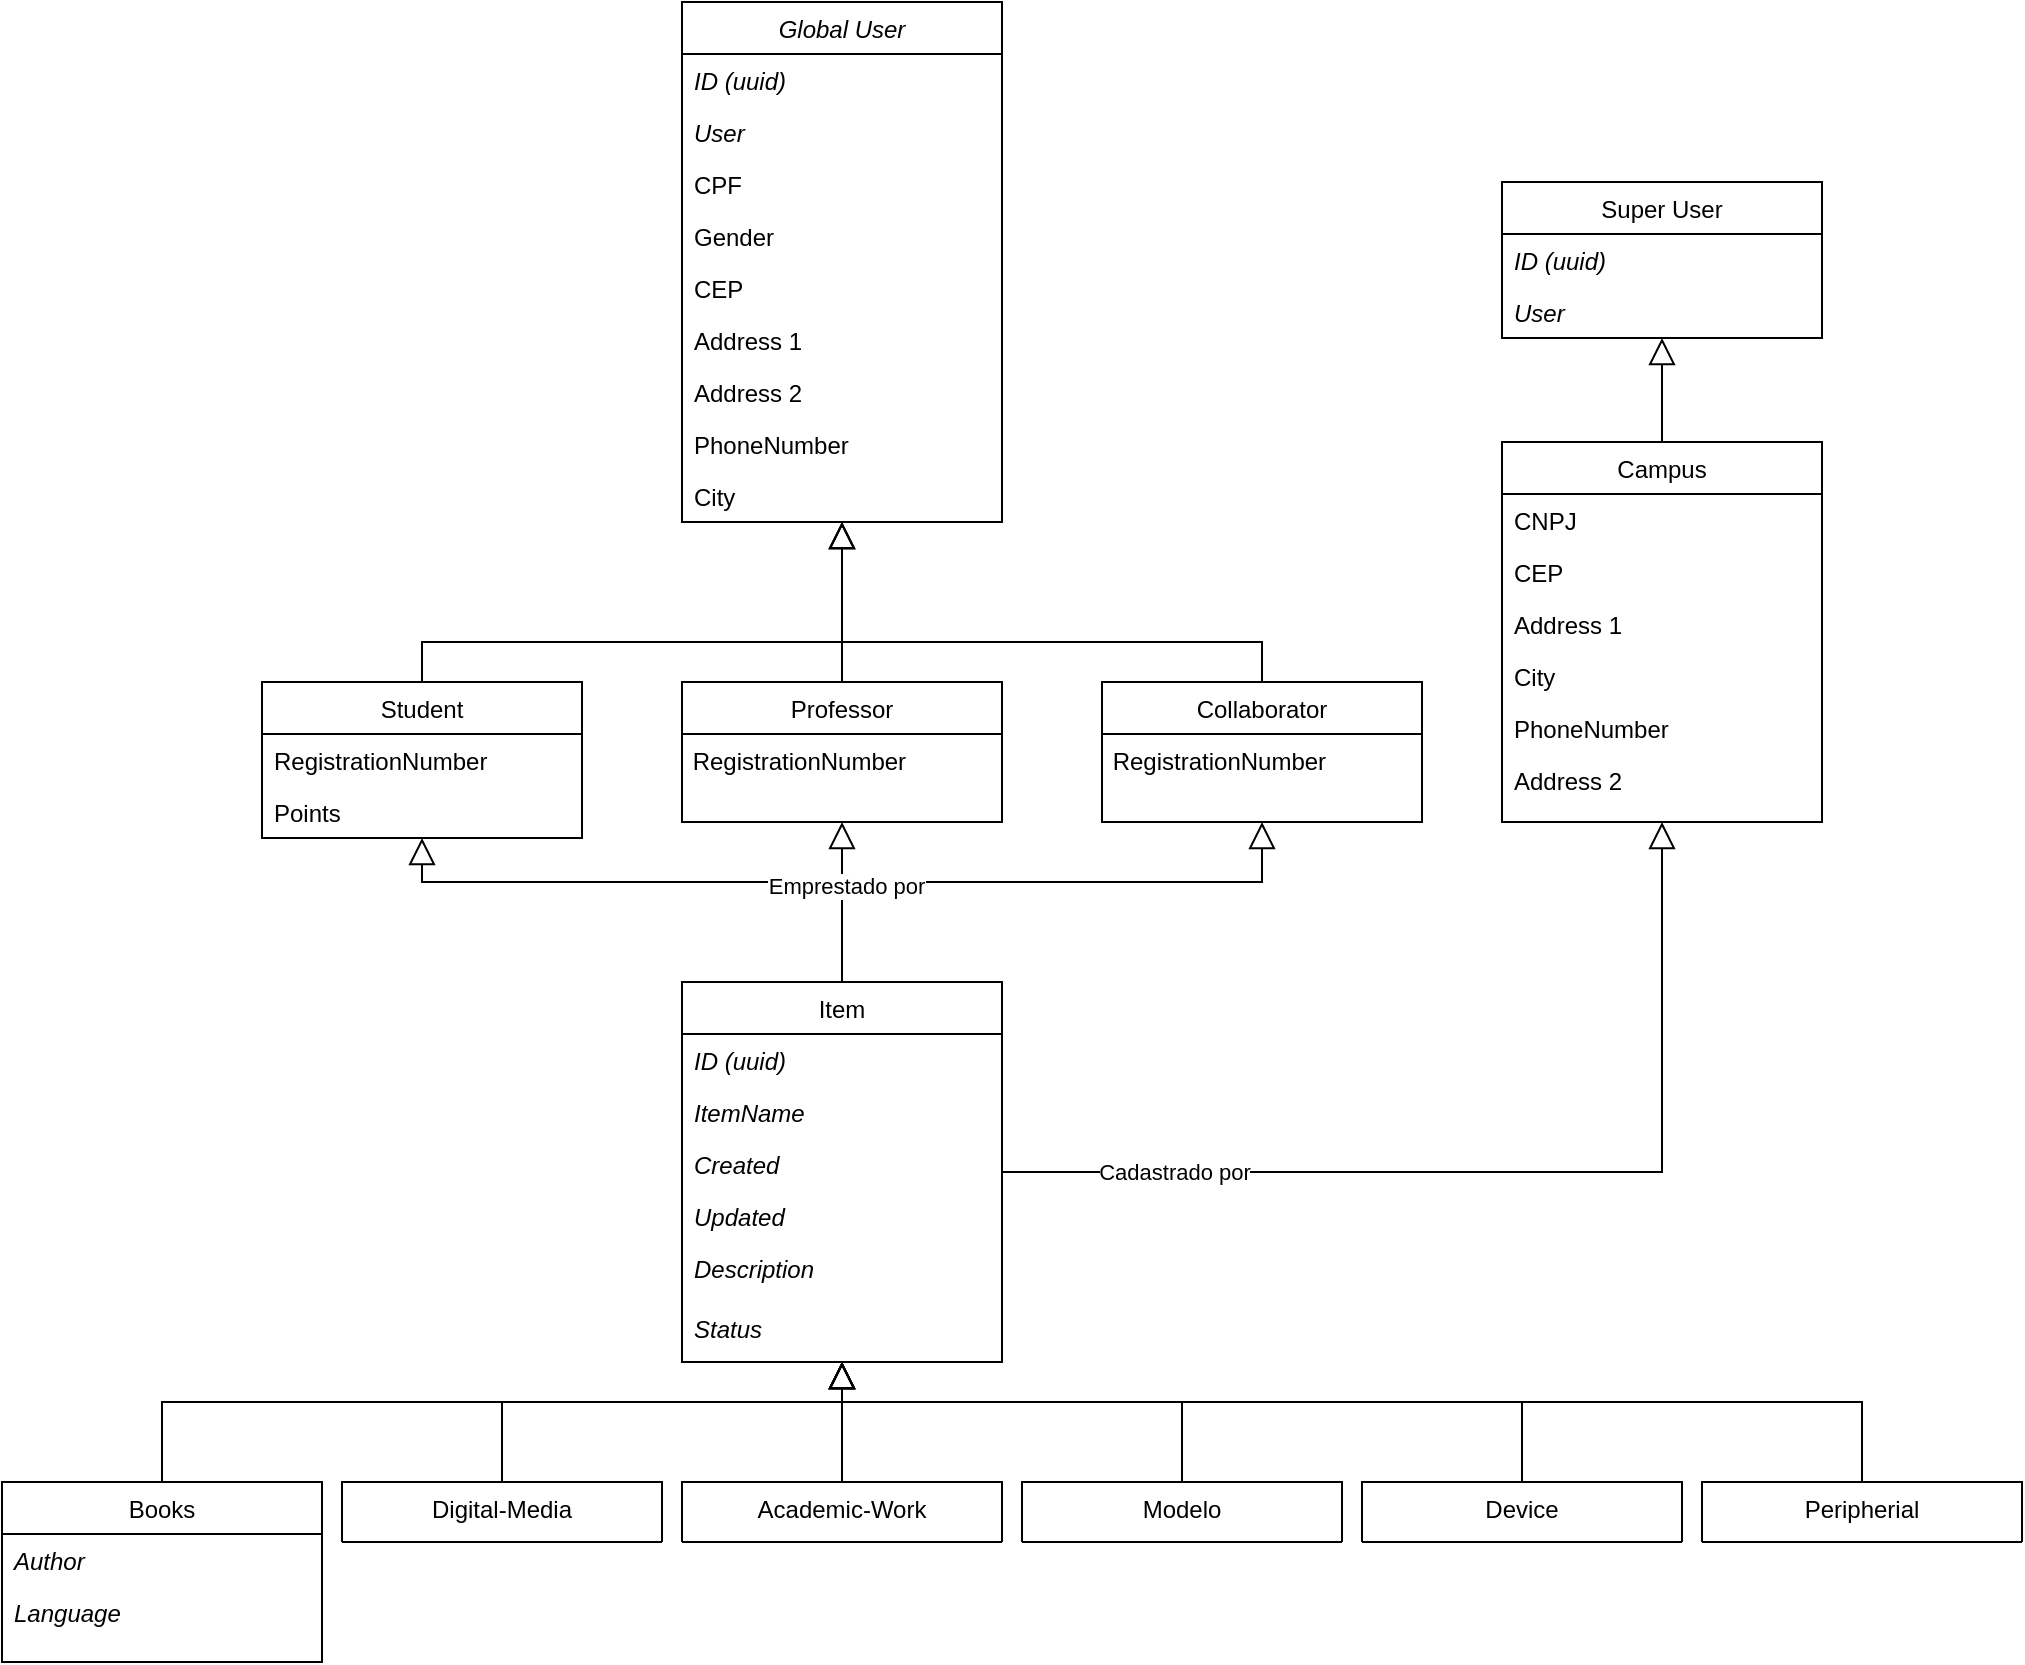 <mxfile version="15.8.3" type="github"><diagram id="C5RBs43oDa-KdzZeNtuy" name="Page-1"><mxGraphModel dx="2274" dy="780" grid="1" gridSize="10" guides="1" tooltips="1" connect="1" arrows="1" fold="1" page="1" pageScale="1" pageWidth="827" pageHeight="1169" math="0" shadow="0"><root><mxCell id="WIyWlLk6GJQsqaUBKTNV-0"/><mxCell id="WIyWlLk6GJQsqaUBKTNV-1" parent="WIyWlLk6GJQsqaUBKTNV-0"/><mxCell id="zkfFHV4jXpPFQw0GAbJ--0" value="Global User" style="swimlane;fontStyle=2;align=center;verticalAlign=top;childLayout=stackLayout;horizontal=1;startSize=26;horizontalStack=0;resizeParent=1;resizeLast=0;collapsible=1;marginBottom=0;rounded=0;shadow=0;strokeWidth=1;" parent="WIyWlLk6GJQsqaUBKTNV-1" vertex="1"><mxGeometry x="110" y="20" width="160" height="260" as="geometry"><mxRectangle x="230" y="140" width="160" height="26" as="alternateBounds"/></mxGeometry></mxCell><mxCell id="zkfFHV4jXpPFQw0GAbJ--1" value="ID (uuid)" style="text;align=left;verticalAlign=top;spacingLeft=4;spacingRight=4;overflow=hidden;rotatable=0;points=[[0,0.5],[1,0.5]];portConstraint=eastwest;fontStyle=2" parent="zkfFHV4jXpPFQw0GAbJ--0" vertex="1"><mxGeometry y="26" width="160" height="26" as="geometry"/></mxCell><mxCell id="OhcLIuuRTvY7BkWApT06-51" value="User" style="text;align=left;verticalAlign=top;spacingLeft=4;spacingRight=4;overflow=hidden;rotatable=0;points=[[0,0.5],[1,0.5]];portConstraint=eastwest;fontStyle=2" vertex="1" parent="zkfFHV4jXpPFQw0GAbJ--0"><mxGeometry y="52" width="160" height="26" as="geometry"/></mxCell><mxCell id="zkfFHV4jXpPFQw0GAbJ--2" value="CPF" style="text;align=left;verticalAlign=top;spacingLeft=4;spacingRight=4;overflow=hidden;rotatable=0;points=[[0,0.5],[1,0.5]];portConstraint=eastwest;rounded=0;shadow=0;html=0;" parent="zkfFHV4jXpPFQw0GAbJ--0" vertex="1"><mxGeometry y="78" width="160" height="26" as="geometry"/></mxCell><mxCell id="zkfFHV4jXpPFQw0GAbJ--3" value="Gender" style="text;align=left;verticalAlign=top;spacingLeft=4;spacingRight=4;overflow=hidden;rotatable=0;points=[[0,0.5],[1,0.5]];portConstraint=eastwest;rounded=0;shadow=0;html=0;" parent="zkfFHV4jXpPFQw0GAbJ--0" vertex="1"><mxGeometry y="104" width="160" height="26" as="geometry"/></mxCell><mxCell id="OhcLIuuRTvY7BkWApT06-46" value="CEP" style="text;align=left;verticalAlign=top;spacingLeft=4;spacingRight=4;overflow=hidden;rotatable=0;points=[[0,0.5],[1,0.5]];portConstraint=eastwest;rounded=0;shadow=0;html=0;" vertex="1" parent="zkfFHV4jXpPFQw0GAbJ--0"><mxGeometry y="130" width="160" height="26" as="geometry"/></mxCell><mxCell id="OhcLIuuRTvY7BkWApT06-44" value="Address 1" style="text;align=left;verticalAlign=top;spacingLeft=4;spacingRight=4;overflow=hidden;rotatable=0;points=[[0,0.5],[1,0.5]];portConstraint=eastwest;rounded=0;shadow=0;html=0;" vertex="1" parent="zkfFHV4jXpPFQw0GAbJ--0"><mxGeometry y="156" width="160" height="26" as="geometry"/></mxCell><mxCell id="OhcLIuuRTvY7BkWApT06-45" value="Address 2" style="text;align=left;verticalAlign=top;spacingLeft=4;spacingRight=4;overflow=hidden;rotatable=0;points=[[0,0.5],[1,0.5]];portConstraint=eastwest;rounded=0;shadow=0;html=0;" vertex="1" parent="zkfFHV4jXpPFQw0GAbJ--0"><mxGeometry y="182" width="160" height="26" as="geometry"/></mxCell><mxCell id="OhcLIuuRTvY7BkWApT06-42" value="PhoneNumber" style="text;align=left;verticalAlign=top;spacingLeft=4;spacingRight=4;overflow=hidden;rotatable=0;points=[[0,0.5],[1,0.5]];portConstraint=eastwest;rounded=0;shadow=0;html=0;" vertex="1" parent="zkfFHV4jXpPFQw0GAbJ--0"><mxGeometry y="208" width="160" height="26" as="geometry"/></mxCell><mxCell id="OhcLIuuRTvY7BkWApT06-47" value="City" style="text;align=left;verticalAlign=top;spacingLeft=4;spacingRight=4;overflow=hidden;rotatable=0;points=[[0,0.5],[1,0.5]];portConstraint=eastwest;rounded=0;shadow=0;html=0;" vertex="1" parent="zkfFHV4jXpPFQw0GAbJ--0"><mxGeometry y="234" width="160" height="26" as="geometry"/></mxCell><mxCell id="OhcLIuuRTvY7BkWApT06-65" style="edgeStyle=orthogonalEdgeStyle;rounded=0;orthogonalLoop=1;jettySize=auto;html=1;startArrow=none;startFill=0;endArrow=block;endFill=0;startSize=0;endSize=11;strokeWidth=1;" edge="1" parent="WIyWlLk6GJQsqaUBKTNV-1" source="zkfFHV4jXpPFQw0GAbJ--6"><mxGeometry relative="1" as="geometry"><mxPoint x="190" y="280" as="targetPoint"/><Array as="points"><mxPoint x="-20" y="340"/><mxPoint x="190" y="340"/></Array></mxGeometry></mxCell><mxCell id="zkfFHV4jXpPFQw0GAbJ--6" value="Student" style="swimlane;fontStyle=0;align=center;verticalAlign=top;childLayout=stackLayout;horizontal=1;startSize=26;horizontalStack=0;resizeParent=1;resizeLast=0;collapsible=1;marginBottom=0;rounded=0;shadow=0;strokeWidth=1;" parent="WIyWlLk6GJQsqaUBKTNV-1" vertex="1"><mxGeometry x="-100" y="360" width="160" height="78" as="geometry"><mxRectangle x="130" y="380" width="160" height="26" as="alternateBounds"/></mxGeometry></mxCell><mxCell id="OhcLIuuRTvY7BkWApT06-49" value="RegistrationNumber" style="text;align=left;verticalAlign=top;spacingLeft=4;spacingRight=4;overflow=hidden;rotatable=0;points=[[0,0.5],[1,0.5]];portConstraint=eastwest;rounded=0;shadow=0;html=0;" vertex="1" parent="zkfFHV4jXpPFQw0GAbJ--6"><mxGeometry y="26" width="160" height="26" as="geometry"/></mxCell><mxCell id="OhcLIuuRTvY7BkWApT06-50" value="Points" style="text;align=left;verticalAlign=top;spacingLeft=4;spacingRight=4;overflow=hidden;rotatable=0;points=[[0,0.5],[1,0.5]];portConstraint=eastwest;rounded=0;shadow=0;html=0;" vertex="1" parent="zkfFHV4jXpPFQw0GAbJ--6"><mxGeometry y="52" width="160" height="26" as="geometry"/></mxCell><mxCell id="OhcLIuuRTvY7BkWApT06-41" style="edgeStyle=orthogonalEdgeStyle;rounded=0;orthogonalLoop=1;jettySize=auto;html=1;entryX=0.5;entryY=1;entryDx=0;entryDy=0;startArrow=none;startFill=0;endArrow=block;endFill=0;startSize=0;endSize=11;strokeWidth=1;" edge="1" parent="WIyWlLk6GJQsqaUBKTNV-1" source="zkfFHV4jXpPFQw0GAbJ--13" target="zkfFHV4jXpPFQw0GAbJ--0"><mxGeometry relative="1" as="geometry"/></mxCell><mxCell id="zkfFHV4jXpPFQw0GAbJ--13" value="Professor" style="swimlane;fontStyle=0;align=center;verticalAlign=top;childLayout=stackLayout;horizontal=1;startSize=26;horizontalStack=0;resizeParent=1;resizeLast=0;collapsible=1;marginBottom=0;rounded=0;shadow=0;strokeWidth=1;" parent="WIyWlLk6GJQsqaUBKTNV-1" vertex="1"><mxGeometry x="110" y="360" width="160" height="70" as="geometry"><mxRectangle x="340" y="380" width="170" height="26" as="alternateBounds"/></mxGeometry></mxCell><mxCell id="OhcLIuuRTvY7BkWApT06-52" value="&amp;nbsp;RegistrationNumber" style="text;whiteSpace=wrap;html=1;" vertex="1" parent="zkfFHV4jXpPFQw0GAbJ--13"><mxGeometry y="26" width="160" height="30" as="geometry"/></mxCell><mxCell id="OhcLIuuRTvY7BkWApT06-64" style="edgeStyle=orthogonalEdgeStyle;rounded=0;orthogonalLoop=1;jettySize=auto;html=1;startArrow=none;startFill=0;endArrow=block;endFill=0;startSize=0;endSize=11;strokeWidth=1;" edge="1" parent="WIyWlLk6GJQsqaUBKTNV-1" source="OhcLIuuRTvY7BkWApT06-0"><mxGeometry relative="1" as="geometry"><mxPoint x="190" y="280" as="targetPoint"/><Array as="points"><mxPoint x="400" y="340"/><mxPoint x="190" y="340"/></Array></mxGeometry></mxCell><mxCell id="OhcLIuuRTvY7BkWApT06-0" value="Collaborator" style="swimlane;fontStyle=0;align=center;verticalAlign=top;childLayout=stackLayout;horizontal=1;startSize=26;horizontalStack=0;resizeParent=1;resizeLast=0;collapsible=1;marginBottom=0;rounded=0;shadow=0;strokeWidth=1;" vertex="1" parent="WIyWlLk6GJQsqaUBKTNV-1"><mxGeometry x="320" y="360" width="160" height="70" as="geometry"><mxRectangle x="340" y="380" width="170" height="26" as="alternateBounds"/></mxGeometry></mxCell><mxCell id="OhcLIuuRTvY7BkWApT06-53" value="&amp;nbsp;RegistrationNumber" style="text;whiteSpace=wrap;html=1;" vertex="1" parent="OhcLIuuRTvY7BkWApT06-0"><mxGeometry y="26" width="160" height="30" as="geometry"/></mxCell><mxCell id="OhcLIuuRTvY7BkWApT06-40" style="edgeStyle=orthogonalEdgeStyle;rounded=0;orthogonalLoop=1;jettySize=auto;html=1;entryX=0.5;entryY=1;entryDx=0;entryDy=0;startArrow=none;startFill=0;endArrow=block;endFill=0;startSize=0;endSize=11;strokeWidth=1;" edge="1" parent="WIyWlLk6GJQsqaUBKTNV-1" source="OhcLIuuRTvY7BkWApT06-4" target="OhcLIuuRTvY7BkWApT06-39"><mxGeometry relative="1" as="geometry"/></mxCell><mxCell id="OhcLIuuRTvY7BkWApT06-4" value="Campus" style="swimlane;fontStyle=0;align=center;verticalAlign=top;childLayout=stackLayout;horizontal=1;startSize=26;horizontalStack=0;resizeParent=1;resizeLast=0;collapsible=1;marginBottom=0;rounded=0;shadow=0;strokeWidth=1;" vertex="1" parent="WIyWlLk6GJQsqaUBKTNV-1"><mxGeometry x="520" y="240" width="160" height="190" as="geometry"><mxRectangle x="340" y="380" width="170" height="26" as="alternateBounds"/></mxGeometry></mxCell><mxCell id="OhcLIuuRTvY7BkWApT06-56" value="CNPJ" style="text;align=left;verticalAlign=top;spacingLeft=4;spacingRight=4;overflow=hidden;rotatable=0;points=[[0,0.5],[1,0.5]];portConstraint=eastwest;rounded=0;shadow=0;html=0;" vertex="1" parent="OhcLIuuRTvY7BkWApT06-4"><mxGeometry y="26" width="160" height="26" as="geometry"/></mxCell><mxCell id="OhcLIuuRTvY7BkWApT06-58" value="CEP" style="text;align=left;verticalAlign=top;spacingLeft=4;spacingRight=4;overflow=hidden;rotatable=0;points=[[0,0.5],[1,0.5]];portConstraint=eastwest;rounded=0;shadow=0;html=0;" vertex="1" parent="OhcLIuuRTvY7BkWApT06-4"><mxGeometry y="52" width="160" height="26" as="geometry"/></mxCell><mxCell id="OhcLIuuRTvY7BkWApT06-59" value="Address 1" style="text;align=left;verticalAlign=top;spacingLeft=4;spacingRight=4;overflow=hidden;rotatable=0;points=[[0,0.5],[1,0.5]];portConstraint=eastwest;rounded=0;shadow=0;html=0;" vertex="1" parent="OhcLIuuRTvY7BkWApT06-4"><mxGeometry y="78" width="160" height="26" as="geometry"/></mxCell><mxCell id="OhcLIuuRTvY7BkWApT06-62" value="City" style="text;align=left;verticalAlign=top;spacingLeft=4;spacingRight=4;overflow=hidden;rotatable=0;points=[[0,0.5],[1,0.5]];portConstraint=eastwest;rounded=0;shadow=0;html=0;" vertex="1" parent="OhcLIuuRTvY7BkWApT06-4"><mxGeometry y="104" width="160" height="26" as="geometry"/></mxCell><mxCell id="OhcLIuuRTvY7BkWApT06-61" value="PhoneNumber" style="text;align=left;verticalAlign=top;spacingLeft=4;spacingRight=4;overflow=hidden;rotatable=0;points=[[0,0.5],[1,0.5]];portConstraint=eastwest;rounded=0;shadow=0;html=0;" vertex="1" parent="OhcLIuuRTvY7BkWApT06-4"><mxGeometry y="130" width="160" height="26" as="geometry"/></mxCell><mxCell id="OhcLIuuRTvY7BkWApT06-60" value="Address 2" style="text;align=left;verticalAlign=top;spacingLeft=4;spacingRight=4;overflow=hidden;rotatable=0;points=[[0,0.5],[1,0.5]];portConstraint=eastwest;rounded=0;shadow=0;html=0;" vertex="1" parent="OhcLIuuRTvY7BkWApT06-4"><mxGeometry y="156" width="160" height="26" as="geometry"/></mxCell><mxCell id="OhcLIuuRTvY7BkWApT06-12" style="edgeStyle=orthogonalEdgeStyle;rounded=0;orthogonalLoop=1;jettySize=auto;html=1;entryX=0.5;entryY=1;entryDx=0;entryDy=0;startArrow=none;startFill=0;endArrow=block;endFill=0;startSize=0;endSize=11;strokeWidth=1;" edge="1" parent="WIyWlLk6GJQsqaUBKTNV-1" source="OhcLIuuRTvY7BkWApT06-11" target="zkfFHV4jXpPFQw0GAbJ--13"><mxGeometry relative="1" as="geometry"><Array as="points"><mxPoint x="190" y="460"/></Array></mxGeometry></mxCell><mxCell id="OhcLIuuRTvY7BkWApT06-13" style="edgeStyle=orthogonalEdgeStyle;rounded=0;orthogonalLoop=1;jettySize=auto;html=1;entryX=0.5;entryY=1;entryDx=0;entryDy=0;startArrow=none;startFill=0;endArrow=block;endFill=0;startSize=0;endSize=11;strokeWidth=1;" edge="1" parent="WIyWlLk6GJQsqaUBKTNV-1" source="OhcLIuuRTvY7BkWApT06-11" target="OhcLIuuRTvY7BkWApT06-0"><mxGeometry relative="1" as="geometry"><Array as="points"><mxPoint x="400" y="460"/></Array></mxGeometry></mxCell><mxCell id="OhcLIuuRTvY7BkWApT06-14" style="edgeStyle=orthogonalEdgeStyle;rounded=0;orthogonalLoop=1;jettySize=auto;html=1;entryX=0.5;entryY=1;entryDx=0;entryDy=0;startArrow=none;startFill=0;endArrow=block;endFill=0;startSize=0;endSize=11;strokeWidth=1;" edge="1" parent="WIyWlLk6GJQsqaUBKTNV-1" source="OhcLIuuRTvY7BkWApT06-11" target="zkfFHV4jXpPFQw0GAbJ--6"><mxGeometry relative="1" as="geometry"><Array as="points"><mxPoint x="190" y="460"/><mxPoint x="-20" y="460"/></Array></mxGeometry></mxCell><mxCell id="OhcLIuuRTvY7BkWApT06-15" value="Emprestado por" style="edgeLabel;html=1;align=center;verticalAlign=middle;resizable=0;points=[];" vertex="1" connectable="0" parent="OhcLIuuRTvY7BkWApT06-14"><mxGeometry x="-0.658" y="-2" relative="1" as="geometry"><mxPoint as="offset"/></mxGeometry></mxCell><mxCell id="OhcLIuuRTvY7BkWApT06-16" style="edgeStyle=orthogonalEdgeStyle;rounded=0;orthogonalLoop=1;jettySize=auto;html=1;entryX=0.5;entryY=1;entryDx=0;entryDy=0;startArrow=none;startFill=0;endArrow=block;endFill=0;startSize=0;endSize=11;strokeWidth=1;" edge="1" parent="WIyWlLk6GJQsqaUBKTNV-1" source="OhcLIuuRTvY7BkWApT06-11" target="OhcLIuuRTvY7BkWApT06-4"><mxGeometry relative="1" as="geometry"/></mxCell><mxCell id="OhcLIuuRTvY7BkWApT06-17" value="Cadastrado por" style="edgeLabel;html=1;align=center;verticalAlign=middle;resizable=0;points=[];" vertex="1" connectable="0" parent="OhcLIuuRTvY7BkWApT06-16"><mxGeometry x="-0.66" relative="1" as="geometry"><mxPoint as="offset"/></mxGeometry></mxCell><mxCell id="OhcLIuuRTvY7BkWApT06-11" value="Item" style="swimlane;fontStyle=0;align=center;verticalAlign=top;childLayout=stackLayout;horizontal=1;startSize=26;horizontalStack=0;resizeParent=1;resizeLast=0;collapsible=1;marginBottom=0;rounded=0;shadow=0;strokeWidth=1;" vertex="1" parent="WIyWlLk6GJQsqaUBKTNV-1"><mxGeometry x="110" y="510" width="160" height="190" as="geometry"><mxRectangle x="340" y="380" width="170" height="26" as="alternateBounds"/></mxGeometry></mxCell><mxCell id="OhcLIuuRTvY7BkWApT06-66" value="ID (uuid)" style="text;align=left;verticalAlign=top;spacingLeft=4;spacingRight=4;overflow=hidden;rotatable=0;points=[[0,0.5],[1,0.5]];portConstraint=eastwest;fontStyle=2" vertex="1" parent="OhcLIuuRTvY7BkWApT06-11"><mxGeometry y="26" width="160" height="26" as="geometry"/></mxCell><mxCell id="OhcLIuuRTvY7BkWApT06-67" value="ItemName" style="text;align=left;verticalAlign=top;spacingLeft=4;spacingRight=4;overflow=hidden;rotatable=0;points=[[0,0.5],[1,0.5]];portConstraint=eastwest;fontStyle=2" vertex="1" parent="OhcLIuuRTvY7BkWApT06-11"><mxGeometry y="52" width="160" height="26" as="geometry"/></mxCell><mxCell id="OhcLIuuRTvY7BkWApT06-68" value="Created " style="text;align=left;verticalAlign=top;spacingLeft=4;spacingRight=4;overflow=hidden;rotatable=0;points=[[0,0.5],[1,0.5]];portConstraint=eastwest;fontStyle=2" vertex="1" parent="OhcLIuuRTvY7BkWApT06-11"><mxGeometry y="78" width="160" height="26" as="geometry"/></mxCell><mxCell id="OhcLIuuRTvY7BkWApT06-69" value="Updated" style="text;align=left;verticalAlign=top;spacingLeft=4;spacingRight=4;overflow=hidden;rotatable=0;points=[[0,0.5],[1,0.5]];portConstraint=eastwest;fontStyle=2" vertex="1" parent="OhcLIuuRTvY7BkWApT06-11"><mxGeometry y="104" width="160" height="26" as="geometry"/></mxCell><mxCell id="OhcLIuuRTvY7BkWApT06-70" value="Description" style="text;align=left;verticalAlign=top;spacingLeft=4;spacingRight=4;overflow=hidden;rotatable=0;points=[[0,0.5],[1,0.5]];portConstraint=eastwest;fontStyle=2" vertex="1" parent="OhcLIuuRTvY7BkWApT06-11"><mxGeometry y="130" width="160" height="30" as="geometry"/></mxCell><mxCell id="OhcLIuuRTvY7BkWApT06-71" value="Status" style="text;align=left;verticalAlign=top;spacingLeft=4;spacingRight=4;overflow=hidden;rotatable=0;points=[[0,0.5],[1,0.5]];portConstraint=eastwest;fontStyle=2" vertex="1" parent="OhcLIuuRTvY7BkWApT06-11"><mxGeometry y="160" width="160" height="30" as="geometry"/></mxCell><mxCell id="OhcLIuuRTvY7BkWApT06-25" style="edgeStyle=orthogonalEdgeStyle;rounded=0;orthogonalLoop=1;jettySize=auto;html=1;entryX=0.5;entryY=1;entryDx=0;entryDy=0;startArrow=none;startFill=0;endArrow=block;endFill=0;startSize=0;endSize=11;strokeWidth=1;" edge="1" parent="WIyWlLk6GJQsqaUBKTNV-1" source="OhcLIuuRTvY7BkWApT06-18" target="OhcLIuuRTvY7BkWApT06-11"><mxGeometry relative="1" as="geometry"><Array as="points"><mxPoint x="-150" y="720"/><mxPoint x="190" y="720"/></Array></mxGeometry></mxCell><mxCell id="OhcLIuuRTvY7BkWApT06-18" value="Books" style="swimlane;fontStyle=0;align=center;verticalAlign=top;childLayout=stackLayout;horizontal=1;startSize=26;horizontalStack=0;resizeParent=1;resizeLast=0;collapsible=1;marginBottom=0;rounded=0;shadow=0;strokeWidth=1;" vertex="1" parent="WIyWlLk6GJQsqaUBKTNV-1"><mxGeometry x="-230" y="760" width="160" height="90" as="geometry"><mxRectangle x="340" y="380" width="170" height="26" as="alternateBounds"/></mxGeometry></mxCell><mxCell id="OhcLIuuRTvY7BkWApT06-72" value="Author" style="text;align=left;verticalAlign=top;spacingLeft=4;spacingRight=4;overflow=hidden;rotatable=0;points=[[0,0.5],[1,0.5]];portConstraint=eastwest;fontStyle=2" vertex="1" parent="OhcLIuuRTvY7BkWApT06-18"><mxGeometry y="26" width="160" height="26" as="geometry"/></mxCell><mxCell id="OhcLIuuRTvY7BkWApT06-73" value="Language" style="text;align=left;verticalAlign=top;spacingLeft=4;spacingRight=4;overflow=hidden;rotatable=0;points=[[0,0.5],[1,0.5]];portConstraint=eastwest;fontStyle=2" vertex="1" parent="OhcLIuuRTvY7BkWApT06-18"><mxGeometry y="52" width="160" height="26" as="geometry"/></mxCell><mxCell id="OhcLIuuRTvY7BkWApT06-76" style="edgeStyle=orthogonalEdgeStyle;rounded=0;orthogonalLoop=1;jettySize=auto;html=1;startArrow=none;startFill=0;endArrow=block;endFill=0;startSize=0;endSize=11;strokeWidth=1;" edge="1" parent="WIyWlLk6GJQsqaUBKTNV-1" source="OhcLIuuRTvY7BkWApT06-20" target="OhcLIuuRTvY7BkWApT06-11"><mxGeometry relative="1" as="geometry"><Array as="points"><mxPoint x="20" y="720"/><mxPoint x="190" y="720"/></Array></mxGeometry></mxCell><mxCell id="OhcLIuuRTvY7BkWApT06-20" value="Digital-Media" style="swimlane;fontStyle=0;align=center;verticalAlign=top;childLayout=stackLayout;horizontal=1;startSize=60;horizontalStack=0;resizeParent=1;resizeLast=0;collapsible=1;marginBottom=0;rounded=0;shadow=0;strokeWidth=1;" vertex="1" parent="WIyWlLk6GJQsqaUBKTNV-1"><mxGeometry x="-60" y="760" width="160" height="30" as="geometry"><mxRectangle x="340" y="380" width="170" height="26" as="alternateBounds"/></mxGeometry></mxCell><mxCell id="OhcLIuuRTvY7BkWApT06-75" style="edgeStyle=orthogonalEdgeStyle;rounded=0;orthogonalLoop=1;jettySize=auto;html=1;startArrow=none;startFill=0;endArrow=block;endFill=0;startSize=0;endSize=11;strokeWidth=1;" edge="1" parent="WIyWlLk6GJQsqaUBKTNV-1" source="OhcLIuuRTvY7BkWApT06-21"><mxGeometry relative="1" as="geometry"><mxPoint x="190" y="700" as="targetPoint"/></mxGeometry></mxCell><mxCell id="OhcLIuuRTvY7BkWApT06-21" value="Academic-Work" style="swimlane;fontStyle=0;align=center;verticalAlign=top;childLayout=stackLayout;horizontal=1;startSize=30;horizontalStack=0;resizeParent=1;resizeLast=0;collapsible=1;marginBottom=0;rounded=0;shadow=0;strokeWidth=1;" vertex="1" parent="WIyWlLk6GJQsqaUBKTNV-1"><mxGeometry x="110" y="760" width="160" height="30" as="geometry"><mxRectangle x="340" y="380" width="170" height="26" as="alternateBounds"/></mxGeometry></mxCell><mxCell id="OhcLIuuRTvY7BkWApT06-78" style="edgeStyle=orthogonalEdgeStyle;rounded=0;orthogonalLoop=1;jettySize=auto;html=1;startArrow=none;startFill=0;endArrow=block;endFill=0;startSize=0;endSize=11;strokeWidth=1;" edge="1" parent="WIyWlLk6GJQsqaUBKTNV-1" source="OhcLIuuRTvY7BkWApT06-22" target="OhcLIuuRTvY7BkWApT06-11"><mxGeometry relative="1" as="geometry"><Array as="points"><mxPoint x="360" y="720"/><mxPoint x="190" y="720"/></Array></mxGeometry></mxCell><mxCell id="OhcLIuuRTvY7BkWApT06-22" value="Modelo" style="swimlane;fontStyle=0;align=center;verticalAlign=top;childLayout=stackLayout;horizontal=1;startSize=30;horizontalStack=0;resizeParent=1;resizeLast=0;collapsible=1;marginBottom=0;rounded=0;shadow=0;strokeWidth=1;" vertex="1" parent="WIyWlLk6GJQsqaUBKTNV-1"><mxGeometry x="280" y="760" width="160" height="30" as="geometry"><mxRectangle x="340" y="380" width="170" height="26" as="alternateBounds"/></mxGeometry></mxCell><mxCell id="OhcLIuuRTvY7BkWApT06-79" style="edgeStyle=orthogonalEdgeStyle;rounded=0;orthogonalLoop=1;jettySize=auto;html=1;startArrow=none;startFill=0;endArrow=block;endFill=0;startSize=0;endSize=11;strokeWidth=1;" edge="1" parent="WIyWlLk6GJQsqaUBKTNV-1" source="OhcLIuuRTvY7BkWApT06-23" target="OhcLIuuRTvY7BkWApT06-11"><mxGeometry relative="1" as="geometry"><Array as="points"><mxPoint x="530" y="720"/><mxPoint x="190" y="720"/></Array></mxGeometry></mxCell><mxCell id="OhcLIuuRTvY7BkWApT06-23" value="Device" style="swimlane;fontStyle=0;align=center;verticalAlign=top;childLayout=stackLayout;horizontal=1;startSize=30;horizontalStack=0;resizeParent=1;resizeLast=0;collapsible=1;marginBottom=0;rounded=0;shadow=0;strokeWidth=1;" vertex="1" parent="WIyWlLk6GJQsqaUBKTNV-1"><mxGeometry x="450" y="760" width="160" height="30" as="geometry"><mxRectangle x="340" y="380" width="170" height="26" as="alternateBounds"/></mxGeometry></mxCell><mxCell id="OhcLIuuRTvY7BkWApT06-80" style="edgeStyle=orthogonalEdgeStyle;rounded=0;orthogonalLoop=1;jettySize=auto;html=1;startArrow=none;startFill=0;endArrow=block;endFill=0;startSize=0;endSize=11;strokeWidth=1;" edge="1" parent="WIyWlLk6GJQsqaUBKTNV-1" source="OhcLIuuRTvY7BkWApT06-24" target="OhcLIuuRTvY7BkWApT06-11"><mxGeometry relative="1" as="geometry"><Array as="points"><mxPoint x="700" y="720"/><mxPoint x="190" y="720"/></Array></mxGeometry></mxCell><mxCell id="OhcLIuuRTvY7BkWApT06-24" value="Peripherial" style="swimlane;fontStyle=0;align=center;verticalAlign=top;childLayout=stackLayout;horizontal=1;startSize=30;horizontalStack=0;resizeParent=1;resizeLast=0;collapsible=1;marginBottom=0;rounded=0;shadow=0;strokeWidth=1;" vertex="1" parent="WIyWlLk6GJQsqaUBKTNV-1"><mxGeometry x="620" y="760" width="160" height="30" as="geometry"><mxRectangle x="340" y="380" width="170" height="26" as="alternateBounds"/></mxGeometry></mxCell><mxCell id="OhcLIuuRTvY7BkWApT06-39" value="Super User" style="swimlane;fontStyle=0;align=center;verticalAlign=top;childLayout=stackLayout;horizontal=1;startSize=26;horizontalStack=0;resizeParent=1;resizeLast=0;collapsible=1;marginBottom=0;rounded=0;shadow=0;strokeWidth=1;" vertex="1" parent="WIyWlLk6GJQsqaUBKTNV-1"><mxGeometry x="520" y="110" width="160" height="78" as="geometry"><mxRectangle x="340" y="380" width="170" height="26" as="alternateBounds"/></mxGeometry></mxCell><mxCell id="OhcLIuuRTvY7BkWApT06-55" value="ID (uuid)" style="text;align=left;verticalAlign=top;spacingLeft=4;spacingRight=4;overflow=hidden;rotatable=0;points=[[0,0.5],[1,0.5]];portConstraint=eastwest;fontStyle=2" vertex="1" parent="OhcLIuuRTvY7BkWApT06-39"><mxGeometry y="26" width="160" height="26" as="geometry"/></mxCell><mxCell id="OhcLIuuRTvY7BkWApT06-63" value="User" style="text;align=left;verticalAlign=top;spacingLeft=4;spacingRight=4;overflow=hidden;rotatable=0;points=[[0,0.5],[1,0.5]];portConstraint=eastwest;fontStyle=2" vertex="1" parent="OhcLIuuRTvY7BkWApT06-39"><mxGeometry y="52" width="160" height="26" as="geometry"/></mxCell></root></mxGraphModel></diagram></mxfile>